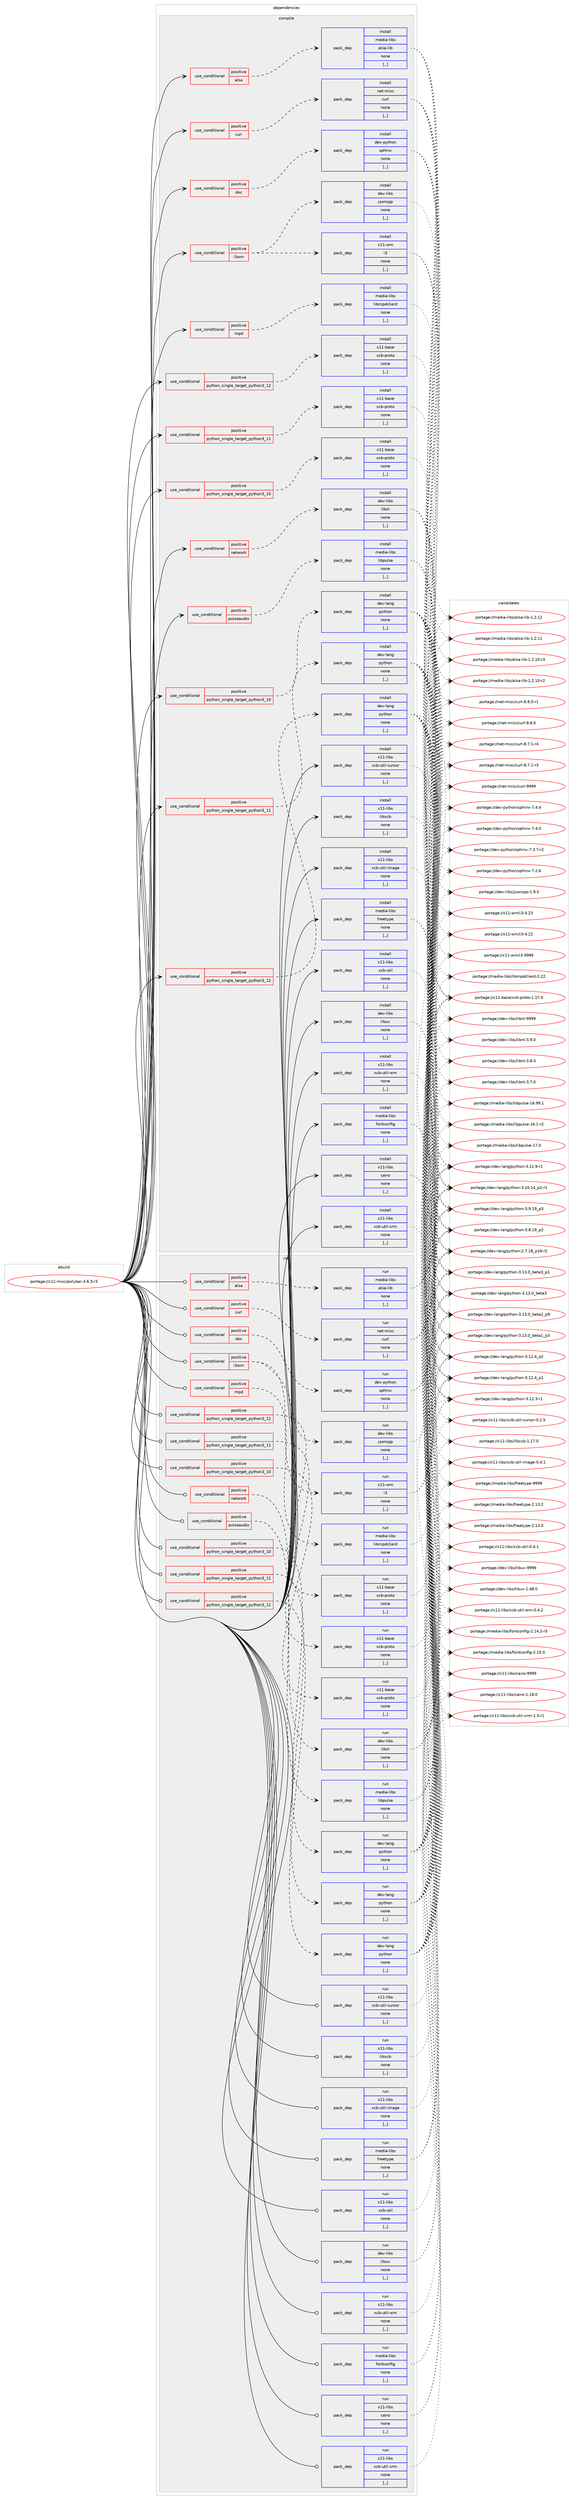 digraph prolog {

# *************
# Graph options
# *************

newrank=true;
concentrate=true;
compound=true;
graph [rankdir=LR,fontname=Helvetica,fontsize=10,ranksep=1.5];#, ranksep=2.5, nodesep=0.2];
edge  [arrowhead=vee];
node  [fontname=Helvetica,fontsize=10];

# **********
# The ebuild
# **********

subgraph cluster_leftcol {
color=gray;
label=<<i>ebuild</i>>;
id [label="portage://x11-misc/polybar-3.6.3-r3", color=red, width=4, href="../x11-misc/polybar-3.6.3-r3.svg"];
}

# ****************
# The dependencies
# ****************

subgraph cluster_midcol {
color=gray;
label=<<i>dependencies</i>>;
subgraph cluster_compile {
fillcolor="#eeeeee";
style=filled;
label=<<i>compile</i>>;
subgraph cond121698 {
dependency459175 [label=<<TABLE BORDER="0" CELLBORDER="1" CELLSPACING="0" CELLPADDING="4"><TR><TD ROWSPAN="3" CELLPADDING="10">use_conditional</TD></TR><TR><TD>positive</TD></TR><TR><TD>alsa</TD></TR></TABLE>>, shape=none, color=red];
subgraph pack334095 {
dependency459176 [label=<<TABLE BORDER="0" CELLBORDER="1" CELLSPACING="0" CELLPADDING="4" WIDTH="220"><TR><TD ROWSPAN="6" CELLPADDING="30">pack_dep</TD></TR><TR><TD WIDTH="110">install</TD></TR><TR><TD>media-libs</TD></TR><TR><TD>alsa-lib</TD></TR><TR><TD>none</TD></TR><TR><TD>[,,]</TD></TR></TABLE>>, shape=none, color=blue];
}
dependency459175:e -> dependency459176:w [weight=20,style="dashed",arrowhead="vee"];
}
id:e -> dependency459175:w [weight=20,style="solid",arrowhead="vee"];
subgraph cond121699 {
dependency459177 [label=<<TABLE BORDER="0" CELLBORDER="1" CELLSPACING="0" CELLPADDING="4"><TR><TD ROWSPAN="3" CELLPADDING="10">use_conditional</TD></TR><TR><TD>positive</TD></TR><TR><TD>curl</TD></TR></TABLE>>, shape=none, color=red];
subgraph pack334096 {
dependency459178 [label=<<TABLE BORDER="0" CELLBORDER="1" CELLSPACING="0" CELLPADDING="4" WIDTH="220"><TR><TD ROWSPAN="6" CELLPADDING="30">pack_dep</TD></TR><TR><TD WIDTH="110">install</TD></TR><TR><TD>net-misc</TD></TR><TR><TD>curl</TD></TR><TR><TD>none</TD></TR><TR><TD>[,,]</TD></TR></TABLE>>, shape=none, color=blue];
}
dependency459177:e -> dependency459178:w [weight=20,style="dashed",arrowhead="vee"];
}
id:e -> dependency459177:w [weight=20,style="solid",arrowhead="vee"];
subgraph cond121700 {
dependency459179 [label=<<TABLE BORDER="0" CELLBORDER="1" CELLSPACING="0" CELLPADDING="4"><TR><TD ROWSPAN="3" CELLPADDING="10">use_conditional</TD></TR><TR><TD>positive</TD></TR><TR><TD>doc</TD></TR></TABLE>>, shape=none, color=red];
subgraph pack334097 {
dependency459180 [label=<<TABLE BORDER="0" CELLBORDER="1" CELLSPACING="0" CELLPADDING="4" WIDTH="220"><TR><TD ROWSPAN="6" CELLPADDING="30">pack_dep</TD></TR><TR><TD WIDTH="110">install</TD></TR><TR><TD>dev-python</TD></TR><TR><TD>sphinx</TD></TR><TR><TD>none</TD></TR><TR><TD>[,,]</TD></TR></TABLE>>, shape=none, color=blue];
}
dependency459179:e -> dependency459180:w [weight=20,style="dashed",arrowhead="vee"];
}
id:e -> dependency459179:w [weight=20,style="solid",arrowhead="vee"];
subgraph cond121701 {
dependency459181 [label=<<TABLE BORDER="0" CELLBORDER="1" CELLSPACING="0" CELLPADDING="4"><TR><TD ROWSPAN="3" CELLPADDING="10">use_conditional</TD></TR><TR><TD>positive</TD></TR><TR><TD>i3wm</TD></TR></TABLE>>, shape=none, color=red];
subgraph pack334098 {
dependency459182 [label=<<TABLE BORDER="0" CELLBORDER="1" CELLSPACING="0" CELLPADDING="4" WIDTH="220"><TR><TD ROWSPAN="6" CELLPADDING="30">pack_dep</TD></TR><TR><TD WIDTH="110">install</TD></TR><TR><TD>dev-libs</TD></TR><TR><TD>jsoncpp</TD></TR><TR><TD>none</TD></TR><TR><TD>[,,]</TD></TR></TABLE>>, shape=none, color=blue];
}
dependency459181:e -> dependency459182:w [weight=20,style="dashed",arrowhead="vee"];
subgraph pack334099 {
dependency459183 [label=<<TABLE BORDER="0" CELLBORDER="1" CELLSPACING="0" CELLPADDING="4" WIDTH="220"><TR><TD ROWSPAN="6" CELLPADDING="30">pack_dep</TD></TR><TR><TD WIDTH="110">install</TD></TR><TR><TD>x11-wm</TD></TR><TR><TD>i3</TD></TR><TR><TD>none</TD></TR><TR><TD>[,,]</TD></TR></TABLE>>, shape=none, color=blue];
}
dependency459181:e -> dependency459183:w [weight=20,style="dashed",arrowhead="vee"];
}
id:e -> dependency459181:w [weight=20,style="solid",arrowhead="vee"];
subgraph cond121702 {
dependency459184 [label=<<TABLE BORDER="0" CELLBORDER="1" CELLSPACING="0" CELLPADDING="4"><TR><TD ROWSPAN="3" CELLPADDING="10">use_conditional</TD></TR><TR><TD>positive</TD></TR><TR><TD>mpd</TD></TR></TABLE>>, shape=none, color=red];
subgraph pack334100 {
dependency459185 [label=<<TABLE BORDER="0" CELLBORDER="1" CELLSPACING="0" CELLPADDING="4" WIDTH="220"><TR><TD ROWSPAN="6" CELLPADDING="30">pack_dep</TD></TR><TR><TD WIDTH="110">install</TD></TR><TR><TD>media-libs</TD></TR><TR><TD>libmpdclient</TD></TR><TR><TD>none</TD></TR><TR><TD>[,,]</TD></TR></TABLE>>, shape=none, color=blue];
}
dependency459184:e -> dependency459185:w [weight=20,style="dashed",arrowhead="vee"];
}
id:e -> dependency459184:w [weight=20,style="solid",arrowhead="vee"];
subgraph cond121703 {
dependency459186 [label=<<TABLE BORDER="0" CELLBORDER="1" CELLSPACING="0" CELLPADDING="4"><TR><TD ROWSPAN="3" CELLPADDING="10">use_conditional</TD></TR><TR><TD>positive</TD></TR><TR><TD>network</TD></TR></TABLE>>, shape=none, color=red];
subgraph pack334101 {
dependency459187 [label=<<TABLE BORDER="0" CELLBORDER="1" CELLSPACING="0" CELLPADDING="4" WIDTH="220"><TR><TD ROWSPAN="6" CELLPADDING="30">pack_dep</TD></TR><TR><TD WIDTH="110">install</TD></TR><TR><TD>dev-libs</TD></TR><TR><TD>libnl</TD></TR><TR><TD>none</TD></TR><TR><TD>[,,]</TD></TR></TABLE>>, shape=none, color=blue];
}
dependency459186:e -> dependency459187:w [weight=20,style="dashed",arrowhead="vee"];
}
id:e -> dependency459186:w [weight=20,style="solid",arrowhead="vee"];
subgraph cond121704 {
dependency459188 [label=<<TABLE BORDER="0" CELLBORDER="1" CELLSPACING="0" CELLPADDING="4"><TR><TD ROWSPAN="3" CELLPADDING="10">use_conditional</TD></TR><TR><TD>positive</TD></TR><TR><TD>pulseaudio</TD></TR></TABLE>>, shape=none, color=red];
subgraph pack334102 {
dependency459189 [label=<<TABLE BORDER="0" CELLBORDER="1" CELLSPACING="0" CELLPADDING="4" WIDTH="220"><TR><TD ROWSPAN="6" CELLPADDING="30">pack_dep</TD></TR><TR><TD WIDTH="110">install</TD></TR><TR><TD>media-libs</TD></TR><TR><TD>libpulse</TD></TR><TR><TD>none</TD></TR><TR><TD>[,,]</TD></TR></TABLE>>, shape=none, color=blue];
}
dependency459188:e -> dependency459189:w [weight=20,style="dashed",arrowhead="vee"];
}
id:e -> dependency459188:w [weight=20,style="solid",arrowhead="vee"];
subgraph cond121705 {
dependency459190 [label=<<TABLE BORDER="0" CELLBORDER="1" CELLSPACING="0" CELLPADDING="4"><TR><TD ROWSPAN="3" CELLPADDING="10">use_conditional</TD></TR><TR><TD>positive</TD></TR><TR><TD>python_single_target_python3_10</TD></TR></TABLE>>, shape=none, color=red];
subgraph pack334103 {
dependency459191 [label=<<TABLE BORDER="0" CELLBORDER="1" CELLSPACING="0" CELLPADDING="4" WIDTH="220"><TR><TD ROWSPAN="6" CELLPADDING="30">pack_dep</TD></TR><TR><TD WIDTH="110">install</TD></TR><TR><TD>dev-lang</TD></TR><TR><TD>python</TD></TR><TR><TD>none</TD></TR><TR><TD>[,,]</TD></TR></TABLE>>, shape=none, color=blue];
}
dependency459190:e -> dependency459191:w [weight=20,style="dashed",arrowhead="vee"];
}
id:e -> dependency459190:w [weight=20,style="solid",arrowhead="vee"];
subgraph cond121706 {
dependency459192 [label=<<TABLE BORDER="0" CELLBORDER="1" CELLSPACING="0" CELLPADDING="4"><TR><TD ROWSPAN="3" CELLPADDING="10">use_conditional</TD></TR><TR><TD>positive</TD></TR><TR><TD>python_single_target_python3_10</TD></TR></TABLE>>, shape=none, color=red];
subgraph pack334104 {
dependency459193 [label=<<TABLE BORDER="0" CELLBORDER="1" CELLSPACING="0" CELLPADDING="4" WIDTH="220"><TR><TD ROWSPAN="6" CELLPADDING="30">pack_dep</TD></TR><TR><TD WIDTH="110">install</TD></TR><TR><TD>x11-base</TD></TR><TR><TD>xcb-proto</TD></TR><TR><TD>none</TD></TR><TR><TD>[,,]</TD></TR></TABLE>>, shape=none, color=blue];
}
dependency459192:e -> dependency459193:w [weight=20,style="dashed",arrowhead="vee"];
}
id:e -> dependency459192:w [weight=20,style="solid",arrowhead="vee"];
subgraph cond121707 {
dependency459194 [label=<<TABLE BORDER="0" CELLBORDER="1" CELLSPACING="0" CELLPADDING="4"><TR><TD ROWSPAN="3" CELLPADDING="10">use_conditional</TD></TR><TR><TD>positive</TD></TR><TR><TD>python_single_target_python3_11</TD></TR></TABLE>>, shape=none, color=red];
subgraph pack334105 {
dependency459195 [label=<<TABLE BORDER="0" CELLBORDER="1" CELLSPACING="0" CELLPADDING="4" WIDTH="220"><TR><TD ROWSPAN="6" CELLPADDING="30">pack_dep</TD></TR><TR><TD WIDTH="110">install</TD></TR><TR><TD>dev-lang</TD></TR><TR><TD>python</TD></TR><TR><TD>none</TD></TR><TR><TD>[,,]</TD></TR></TABLE>>, shape=none, color=blue];
}
dependency459194:e -> dependency459195:w [weight=20,style="dashed",arrowhead="vee"];
}
id:e -> dependency459194:w [weight=20,style="solid",arrowhead="vee"];
subgraph cond121708 {
dependency459196 [label=<<TABLE BORDER="0" CELLBORDER="1" CELLSPACING="0" CELLPADDING="4"><TR><TD ROWSPAN="3" CELLPADDING="10">use_conditional</TD></TR><TR><TD>positive</TD></TR><TR><TD>python_single_target_python3_11</TD></TR></TABLE>>, shape=none, color=red];
subgraph pack334106 {
dependency459197 [label=<<TABLE BORDER="0" CELLBORDER="1" CELLSPACING="0" CELLPADDING="4" WIDTH="220"><TR><TD ROWSPAN="6" CELLPADDING="30">pack_dep</TD></TR><TR><TD WIDTH="110">install</TD></TR><TR><TD>x11-base</TD></TR><TR><TD>xcb-proto</TD></TR><TR><TD>none</TD></TR><TR><TD>[,,]</TD></TR></TABLE>>, shape=none, color=blue];
}
dependency459196:e -> dependency459197:w [weight=20,style="dashed",arrowhead="vee"];
}
id:e -> dependency459196:w [weight=20,style="solid",arrowhead="vee"];
subgraph cond121709 {
dependency459198 [label=<<TABLE BORDER="0" CELLBORDER="1" CELLSPACING="0" CELLPADDING="4"><TR><TD ROWSPAN="3" CELLPADDING="10">use_conditional</TD></TR><TR><TD>positive</TD></TR><TR><TD>python_single_target_python3_12</TD></TR></TABLE>>, shape=none, color=red];
subgraph pack334107 {
dependency459199 [label=<<TABLE BORDER="0" CELLBORDER="1" CELLSPACING="0" CELLPADDING="4" WIDTH="220"><TR><TD ROWSPAN="6" CELLPADDING="30">pack_dep</TD></TR><TR><TD WIDTH="110">install</TD></TR><TR><TD>dev-lang</TD></TR><TR><TD>python</TD></TR><TR><TD>none</TD></TR><TR><TD>[,,]</TD></TR></TABLE>>, shape=none, color=blue];
}
dependency459198:e -> dependency459199:w [weight=20,style="dashed",arrowhead="vee"];
}
id:e -> dependency459198:w [weight=20,style="solid",arrowhead="vee"];
subgraph cond121710 {
dependency459200 [label=<<TABLE BORDER="0" CELLBORDER="1" CELLSPACING="0" CELLPADDING="4"><TR><TD ROWSPAN="3" CELLPADDING="10">use_conditional</TD></TR><TR><TD>positive</TD></TR><TR><TD>python_single_target_python3_12</TD></TR></TABLE>>, shape=none, color=red];
subgraph pack334108 {
dependency459201 [label=<<TABLE BORDER="0" CELLBORDER="1" CELLSPACING="0" CELLPADDING="4" WIDTH="220"><TR><TD ROWSPAN="6" CELLPADDING="30">pack_dep</TD></TR><TR><TD WIDTH="110">install</TD></TR><TR><TD>x11-base</TD></TR><TR><TD>xcb-proto</TD></TR><TR><TD>none</TD></TR><TR><TD>[,,]</TD></TR></TABLE>>, shape=none, color=blue];
}
dependency459200:e -> dependency459201:w [weight=20,style="dashed",arrowhead="vee"];
}
id:e -> dependency459200:w [weight=20,style="solid",arrowhead="vee"];
subgraph pack334109 {
dependency459202 [label=<<TABLE BORDER="0" CELLBORDER="1" CELLSPACING="0" CELLPADDING="4" WIDTH="220"><TR><TD ROWSPAN="6" CELLPADDING="30">pack_dep</TD></TR><TR><TD WIDTH="110">install</TD></TR><TR><TD>dev-libs</TD></TR><TR><TD>libuv</TD></TR><TR><TD>none</TD></TR><TR><TD>[,,]</TD></TR></TABLE>>, shape=none, color=blue];
}
id:e -> dependency459202:w [weight=20,style="solid",arrowhead="vee"];
subgraph pack334110 {
dependency459203 [label=<<TABLE BORDER="0" CELLBORDER="1" CELLSPACING="0" CELLPADDING="4" WIDTH="220"><TR><TD ROWSPAN="6" CELLPADDING="30">pack_dep</TD></TR><TR><TD WIDTH="110">install</TD></TR><TR><TD>media-libs</TD></TR><TR><TD>fontconfig</TD></TR><TR><TD>none</TD></TR><TR><TD>[,,]</TD></TR></TABLE>>, shape=none, color=blue];
}
id:e -> dependency459203:w [weight=20,style="solid",arrowhead="vee"];
subgraph pack334111 {
dependency459204 [label=<<TABLE BORDER="0" CELLBORDER="1" CELLSPACING="0" CELLPADDING="4" WIDTH="220"><TR><TD ROWSPAN="6" CELLPADDING="30">pack_dep</TD></TR><TR><TD WIDTH="110">install</TD></TR><TR><TD>media-libs</TD></TR><TR><TD>freetype</TD></TR><TR><TD>none</TD></TR><TR><TD>[,,]</TD></TR></TABLE>>, shape=none, color=blue];
}
id:e -> dependency459204:w [weight=20,style="solid",arrowhead="vee"];
subgraph pack334112 {
dependency459205 [label=<<TABLE BORDER="0" CELLBORDER="1" CELLSPACING="0" CELLPADDING="4" WIDTH="220"><TR><TD ROWSPAN="6" CELLPADDING="30">pack_dep</TD></TR><TR><TD WIDTH="110">install</TD></TR><TR><TD>x11-libs</TD></TR><TR><TD>cairo</TD></TR><TR><TD>none</TD></TR><TR><TD>[,,]</TD></TR></TABLE>>, shape=none, color=blue];
}
id:e -> dependency459205:w [weight=20,style="solid",arrowhead="vee"];
subgraph pack334113 {
dependency459206 [label=<<TABLE BORDER="0" CELLBORDER="1" CELLSPACING="0" CELLPADDING="4" WIDTH="220"><TR><TD ROWSPAN="6" CELLPADDING="30">pack_dep</TD></TR><TR><TD WIDTH="110">install</TD></TR><TR><TD>x11-libs</TD></TR><TR><TD>libxcb</TD></TR><TR><TD>none</TD></TR><TR><TD>[,,]</TD></TR></TABLE>>, shape=none, color=blue];
}
id:e -> dependency459206:w [weight=20,style="solid",arrowhead="vee"];
subgraph pack334114 {
dependency459207 [label=<<TABLE BORDER="0" CELLBORDER="1" CELLSPACING="0" CELLPADDING="4" WIDTH="220"><TR><TD ROWSPAN="6" CELLPADDING="30">pack_dep</TD></TR><TR><TD WIDTH="110">install</TD></TR><TR><TD>x11-libs</TD></TR><TR><TD>xcb-util</TD></TR><TR><TD>none</TD></TR><TR><TD>[,,]</TD></TR></TABLE>>, shape=none, color=blue];
}
id:e -> dependency459207:w [weight=20,style="solid",arrowhead="vee"];
subgraph pack334115 {
dependency459208 [label=<<TABLE BORDER="0" CELLBORDER="1" CELLSPACING="0" CELLPADDING="4" WIDTH="220"><TR><TD ROWSPAN="6" CELLPADDING="30">pack_dep</TD></TR><TR><TD WIDTH="110">install</TD></TR><TR><TD>x11-libs</TD></TR><TR><TD>xcb-util-cursor</TD></TR><TR><TD>none</TD></TR><TR><TD>[,,]</TD></TR></TABLE>>, shape=none, color=blue];
}
id:e -> dependency459208:w [weight=20,style="solid",arrowhead="vee"];
subgraph pack334116 {
dependency459209 [label=<<TABLE BORDER="0" CELLBORDER="1" CELLSPACING="0" CELLPADDING="4" WIDTH="220"><TR><TD ROWSPAN="6" CELLPADDING="30">pack_dep</TD></TR><TR><TD WIDTH="110">install</TD></TR><TR><TD>x11-libs</TD></TR><TR><TD>xcb-util-image</TD></TR><TR><TD>none</TD></TR><TR><TD>[,,]</TD></TR></TABLE>>, shape=none, color=blue];
}
id:e -> dependency459209:w [weight=20,style="solid",arrowhead="vee"];
subgraph pack334117 {
dependency459210 [label=<<TABLE BORDER="0" CELLBORDER="1" CELLSPACING="0" CELLPADDING="4" WIDTH="220"><TR><TD ROWSPAN="6" CELLPADDING="30">pack_dep</TD></TR><TR><TD WIDTH="110">install</TD></TR><TR><TD>x11-libs</TD></TR><TR><TD>xcb-util-wm</TD></TR><TR><TD>none</TD></TR><TR><TD>[,,]</TD></TR></TABLE>>, shape=none, color=blue];
}
id:e -> dependency459210:w [weight=20,style="solid",arrowhead="vee"];
subgraph pack334118 {
dependency459211 [label=<<TABLE BORDER="0" CELLBORDER="1" CELLSPACING="0" CELLPADDING="4" WIDTH="220"><TR><TD ROWSPAN="6" CELLPADDING="30">pack_dep</TD></TR><TR><TD WIDTH="110">install</TD></TR><TR><TD>x11-libs</TD></TR><TR><TD>xcb-util-xrm</TD></TR><TR><TD>none</TD></TR><TR><TD>[,,]</TD></TR></TABLE>>, shape=none, color=blue];
}
id:e -> dependency459211:w [weight=20,style="solid",arrowhead="vee"];
}
subgraph cluster_compileandrun {
fillcolor="#eeeeee";
style=filled;
label=<<i>compile and run</i>>;
}
subgraph cluster_run {
fillcolor="#eeeeee";
style=filled;
label=<<i>run</i>>;
subgraph cond121711 {
dependency459212 [label=<<TABLE BORDER="0" CELLBORDER="1" CELLSPACING="0" CELLPADDING="4"><TR><TD ROWSPAN="3" CELLPADDING="10">use_conditional</TD></TR><TR><TD>positive</TD></TR><TR><TD>alsa</TD></TR></TABLE>>, shape=none, color=red];
subgraph pack334119 {
dependency459213 [label=<<TABLE BORDER="0" CELLBORDER="1" CELLSPACING="0" CELLPADDING="4" WIDTH="220"><TR><TD ROWSPAN="6" CELLPADDING="30">pack_dep</TD></TR><TR><TD WIDTH="110">run</TD></TR><TR><TD>media-libs</TD></TR><TR><TD>alsa-lib</TD></TR><TR><TD>none</TD></TR><TR><TD>[,,]</TD></TR></TABLE>>, shape=none, color=blue];
}
dependency459212:e -> dependency459213:w [weight=20,style="dashed",arrowhead="vee"];
}
id:e -> dependency459212:w [weight=20,style="solid",arrowhead="odot"];
subgraph cond121712 {
dependency459214 [label=<<TABLE BORDER="0" CELLBORDER="1" CELLSPACING="0" CELLPADDING="4"><TR><TD ROWSPAN="3" CELLPADDING="10">use_conditional</TD></TR><TR><TD>positive</TD></TR><TR><TD>curl</TD></TR></TABLE>>, shape=none, color=red];
subgraph pack334120 {
dependency459215 [label=<<TABLE BORDER="0" CELLBORDER="1" CELLSPACING="0" CELLPADDING="4" WIDTH="220"><TR><TD ROWSPAN="6" CELLPADDING="30">pack_dep</TD></TR><TR><TD WIDTH="110">run</TD></TR><TR><TD>net-misc</TD></TR><TR><TD>curl</TD></TR><TR><TD>none</TD></TR><TR><TD>[,,]</TD></TR></TABLE>>, shape=none, color=blue];
}
dependency459214:e -> dependency459215:w [weight=20,style="dashed",arrowhead="vee"];
}
id:e -> dependency459214:w [weight=20,style="solid",arrowhead="odot"];
subgraph cond121713 {
dependency459216 [label=<<TABLE BORDER="0" CELLBORDER="1" CELLSPACING="0" CELLPADDING="4"><TR><TD ROWSPAN="3" CELLPADDING="10">use_conditional</TD></TR><TR><TD>positive</TD></TR><TR><TD>doc</TD></TR></TABLE>>, shape=none, color=red];
subgraph pack334121 {
dependency459217 [label=<<TABLE BORDER="0" CELLBORDER="1" CELLSPACING="0" CELLPADDING="4" WIDTH="220"><TR><TD ROWSPAN="6" CELLPADDING="30">pack_dep</TD></TR><TR><TD WIDTH="110">run</TD></TR><TR><TD>dev-python</TD></TR><TR><TD>sphinx</TD></TR><TR><TD>none</TD></TR><TR><TD>[,,]</TD></TR></TABLE>>, shape=none, color=blue];
}
dependency459216:e -> dependency459217:w [weight=20,style="dashed",arrowhead="vee"];
}
id:e -> dependency459216:w [weight=20,style="solid",arrowhead="odot"];
subgraph cond121714 {
dependency459218 [label=<<TABLE BORDER="0" CELLBORDER="1" CELLSPACING="0" CELLPADDING="4"><TR><TD ROWSPAN="3" CELLPADDING="10">use_conditional</TD></TR><TR><TD>positive</TD></TR><TR><TD>i3wm</TD></TR></TABLE>>, shape=none, color=red];
subgraph pack334122 {
dependency459219 [label=<<TABLE BORDER="0" CELLBORDER="1" CELLSPACING="0" CELLPADDING="4" WIDTH="220"><TR><TD ROWSPAN="6" CELLPADDING="30">pack_dep</TD></TR><TR><TD WIDTH="110">run</TD></TR><TR><TD>dev-libs</TD></TR><TR><TD>jsoncpp</TD></TR><TR><TD>none</TD></TR><TR><TD>[,,]</TD></TR></TABLE>>, shape=none, color=blue];
}
dependency459218:e -> dependency459219:w [weight=20,style="dashed",arrowhead="vee"];
subgraph pack334123 {
dependency459220 [label=<<TABLE BORDER="0" CELLBORDER="1" CELLSPACING="0" CELLPADDING="4" WIDTH="220"><TR><TD ROWSPAN="6" CELLPADDING="30">pack_dep</TD></TR><TR><TD WIDTH="110">run</TD></TR><TR><TD>x11-wm</TD></TR><TR><TD>i3</TD></TR><TR><TD>none</TD></TR><TR><TD>[,,]</TD></TR></TABLE>>, shape=none, color=blue];
}
dependency459218:e -> dependency459220:w [weight=20,style="dashed",arrowhead="vee"];
}
id:e -> dependency459218:w [weight=20,style="solid",arrowhead="odot"];
subgraph cond121715 {
dependency459221 [label=<<TABLE BORDER="0" CELLBORDER="1" CELLSPACING="0" CELLPADDING="4"><TR><TD ROWSPAN="3" CELLPADDING="10">use_conditional</TD></TR><TR><TD>positive</TD></TR><TR><TD>mpd</TD></TR></TABLE>>, shape=none, color=red];
subgraph pack334124 {
dependency459222 [label=<<TABLE BORDER="0" CELLBORDER="1" CELLSPACING="0" CELLPADDING="4" WIDTH="220"><TR><TD ROWSPAN="6" CELLPADDING="30">pack_dep</TD></TR><TR><TD WIDTH="110">run</TD></TR><TR><TD>media-libs</TD></TR><TR><TD>libmpdclient</TD></TR><TR><TD>none</TD></TR><TR><TD>[,,]</TD></TR></TABLE>>, shape=none, color=blue];
}
dependency459221:e -> dependency459222:w [weight=20,style="dashed",arrowhead="vee"];
}
id:e -> dependency459221:w [weight=20,style="solid",arrowhead="odot"];
subgraph cond121716 {
dependency459223 [label=<<TABLE BORDER="0" CELLBORDER="1" CELLSPACING="0" CELLPADDING="4"><TR><TD ROWSPAN="3" CELLPADDING="10">use_conditional</TD></TR><TR><TD>positive</TD></TR><TR><TD>network</TD></TR></TABLE>>, shape=none, color=red];
subgraph pack334125 {
dependency459224 [label=<<TABLE BORDER="0" CELLBORDER="1" CELLSPACING="0" CELLPADDING="4" WIDTH="220"><TR><TD ROWSPAN="6" CELLPADDING="30">pack_dep</TD></TR><TR><TD WIDTH="110">run</TD></TR><TR><TD>dev-libs</TD></TR><TR><TD>libnl</TD></TR><TR><TD>none</TD></TR><TR><TD>[,,]</TD></TR></TABLE>>, shape=none, color=blue];
}
dependency459223:e -> dependency459224:w [weight=20,style="dashed",arrowhead="vee"];
}
id:e -> dependency459223:w [weight=20,style="solid",arrowhead="odot"];
subgraph cond121717 {
dependency459225 [label=<<TABLE BORDER="0" CELLBORDER="1" CELLSPACING="0" CELLPADDING="4"><TR><TD ROWSPAN="3" CELLPADDING="10">use_conditional</TD></TR><TR><TD>positive</TD></TR><TR><TD>pulseaudio</TD></TR></TABLE>>, shape=none, color=red];
subgraph pack334126 {
dependency459226 [label=<<TABLE BORDER="0" CELLBORDER="1" CELLSPACING="0" CELLPADDING="4" WIDTH="220"><TR><TD ROWSPAN="6" CELLPADDING="30">pack_dep</TD></TR><TR><TD WIDTH="110">run</TD></TR><TR><TD>media-libs</TD></TR><TR><TD>libpulse</TD></TR><TR><TD>none</TD></TR><TR><TD>[,,]</TD></TR></TABLE>>, shape=none, color=blue];
}
dependency459225:e -> dependency459226:w [weight=20,style="dashed",arrowhead="vee"];
}
id:e -> dependency459225:w [weight=20,style="solid",arrowhead="odot"];
subgraph cond121718 {
dependency459227 [label=<<TABLE BORDER="0" CELLBORDER="1" CELLSPACING="0" CELLPADDING="4"><TR><TD ROWSPAN="3" CELLPADDING="10">use_conditional</TD></TR><TR><TD>positive</TD></TR><TR><TD>python_single_target_python3_10</TD></TR></TABLE>>, shape=none, color=red];
subgraph pack334127 {
dependency459228 [label=<<TABLE BORDER="0" CELLBORDER="1" CELLSPACING="0" CELLPADDING="4" WIDTH="220"><TR><TD ROWSPAN="6" CELLPADDING="30">pack_dep</TD></TR><TR><TD WIDTH="110">run</TD></TR><TR><TD>dev-lang</TD></TR><TR><TD>python</TD></TR><TR><TD>none</TD></TR><TR><TD>[,,]</TD></TR></TABLE>>, shape=none, color=blue];
}
dependency459227:e -> dependency459228:w [weight=20,style="dashed",arrowhead="vee"];
}
id:e -> dependency459227:w [weight=20,style="solid",arrowhead="odot"];
subgraph cond121719 {
dependency459229 [label=<<TABLE BORDER="0" CELLBORDER="1" CELLSPACING="0" CELLPADDING="4"><TR><TD ROWSPAN="3" CELLPADDING="10">use_conditional</TD></TR><TR><TD>positive</TD></TR><TR><TD>python_single_target_python3_10</TD></TR></TABLE>>, shape=none, color=red];
subgraph pack334128 {
dependency459230 [label=<<TABLE BORDER="0" CELLBORDER="1" CELLSPACING="0" CELLPADDING="4" WIDTH="220"><TR><TD ROWSPAN="6" CELLPADDING="30">pack_dep</TD></TR><TR><TD WIDTH="110">run</TD></TR><TR><TD>x11-base</TD></TR><TR><TD>xcb-proto</TD></TR><TR><TD>none</TD></TR><TR><TD>[,,]</TD></TR></TABLE>>, shape=none, color=blue];
}
dependency459229:e -> dependency459230:w [weight=20,style="dashed",arrowhead="vee"];
}
id:e -> dependency459229:w [weight=20,style="solid",arrowhead="odot"];
subgraph cond121720 {
dependency459231 [label=<<TABLE BORDER="0" CELLBORDER="1" CELLSPACING="0" CELLPADDING="4"><TR><TD ROWSPAN="3" CELLPADDING="10">use_conditional</TD></TR><TR><TD>positive</TD></TR><TR><TD>python_single_target_python3_11</TD></TR></TABLE>>, shape=none, color=red];
subgraph pack334129 {
dependency459232 [label=<<TABLE BORDER="0" CELLBORDER="1" CELLSPACING="0" CELLPADDING="4" WIDTH="220"><TR><TD ROWSPAN="6" CELLPADDING="30">pack_dep</TD></TR><TR><TD WIDTH="110">run</TD></TR><TR><TD>dev-lang</TD></TR><TR><TD>python</TD></TR><TR><TD>none</TD></TR><TR><TD>[,,]</TD></TR></TABLE>>, shape=none, color=blue];
}
dependency459231:e -> dependency459232:w [weight=20,style="dashed",arrowhead="vee"];
}
id:e -> dependency459231:w [weight=20,style="solid",arrowhead="odot"];
subgraph cond121721 {
dependency459233 [label=<<TABLE BORDER="0" CELLBORDER="1" CELLSPACING="0" CELLPADDING="4"><TR><TD ROWSPAN="3" CELLPADDING="10">use_conditional</TD></TR><TR><TD>positive</TD></TR><TR><TD>python_single_target_python3_11</TD></TR></TABLE>>, shape=none, color=red];
subgraph pack334130 {
dependency459234 [label=<<TABLE BORDER="0" CELLBORDER="1" CELLSPACING="0" CELLPADDING="4" WIDTH="220"><TR><TD ROWSPAN="6" CELLPADDING="30">pack_dep</TD></TR><TR><TD WIDTH="110">run</TD></TR><TR><TD>x11-base</TD></TR><TR><TD>xcb-proto</TD></TR><TR><TD>none</TD></TR><TR><TD>[,,]</TD></TR></TABLE>>, shape=none, color=blue];
}
dependency459233:e -> dependency459234:w [weight=20,style="dashed",arrowhead="vee"];
}
id:e -> dependency459233:w [weight=20,style="solid",arrowhead="odot"];
subgraph cond121722 {
dependency459235 [label=<<TABLE BORDER="0" CELLBORDER="1" CELLSPACING="0" CELLPADDING="4"><TR><TD ROWSPAN="3" CELLPADDING="10">use_conditional</TD></TR><TR><TD>positive</TD></TR><TR><TD>python_single_target_python3_12</TD></TR></TABLE>>, shape=none, color=red];
subgraph pack334131 {
dependency459236 [label=<<TABLE BORDER="0" CELLBORDER="1" CELLSPACING="0" CELLPADDING="4" WIDTH="220"><TR><TD ROWSPAN="6" CELLPADDING="30">pack_dep</TD></TR><TR><TD WIDTH="110">run</TD></TR><TR><TD>dev-lang</TD></TR><TR><TD>python</TD></TR><TR><TD>none</TD></TR><TR><TD>[,,]</TD></TR></TABLE>>, shape=none, color=blue];
}
dependency459235:e -> dependency459236:w [weight=20,style="dashed",arrowhead="vee"];
}
id:e -> dependency459235:w [weight=20,style="solid",arrowhead="odot"];
subgraph cond121723 {
dependency459237 [label=<<TABLE BORDER="0" CELLBORDER="1" CELLSPACING="0" CELLPADDING="4"><TR><TD ROWSPAN="3" CELLPADDING="10">use_conditional</TD></TR><TR><TD>positive</TD></TR><TR><TD>python_single_target_python3_12</TD></TR></TABLE>>, shape=none, color=red];
subgraph pack334132 {
dependency459238 [label=<<TABLE BORDER="0" CELLBORDER="1" CELLSPACING="0" CELLPADDING="4" WIDTH="220"><TR><TD ROWSPAN="6" CELLPADDING="30">pack_dep</TD></TR><TR><TD WIDTH="110">run</TD></TR><TR><TD>x11-base</TD></TR><TR><TD>xcb-proto</TD></TR><TR><TD>none</TD></TR><TR><TD>[,,]</TD></TR></TABLE>>, shape=none, color=blue];
}
dependency459237:e -> dependency459238:w [weight=20,style="dashed",arrowhead="vee"];
}
id:e -> dependency459237:w [weight=20,style="solid",arrowhead="odot"];
subgraph pack334133 {
dependency459239 [label=<<TABLE BORDER="0" CELLBORDER="1" CELLSPACING="0" CELLPADDING="4" WIDTH="220"><TR><TD ROWSPAN="6" CELLPADDING="30">pack_dep</TD></TR><TR><TD WIDTH="110">run</TD></TR><TR><TD>dev-libs</TD></TR><TR><TD>libuv</TD></TR><TR><TD>none</TD></TR><TR><TD>[,,]</TD></TR></TABLE>>, shape=none, color=blue];
}
id:e -> dependency459239:w [weight=20,style="solid",arrowhead="odot"];
subgraph pack334134 {
dependency459240 [label=<<TABLE BORDER="0" CELLBORDER="1" CELLSPACING="0" CELLPADDING="4" WIDTH="220"><TR><TD ROWSPAN="6" CELLPADDING="30">pack_dep</TD></TR><TR><TD WIDTH="110">run</TD></TR><TR><TD>media-libs</TD></TR><TR><TD>fontconfig</TD></TR><TR><TD>none</TD></TR><TR><TD>[,,]</TD></TR></TABLE>>, shape=none, color=blue];
}
id:e -> dependency459240:w [weight=20,style="solid",arrowhead="odot"];
subgraph pack334135 {
dependency459241 [label=<<TABLE BORDER="0" CELLBORDER="1" CELLSPACING="0" CELLPADDING="4" WIDTH="220"><TR><TD ROWSPAN="6" CELLPADDING="30">pack_dep</TD></TR><TR><TD WIDTH="110">run</TD></TR><TR><TD>media-libs</TD></TR><TR><TD>freetype</TD></TR><TR><TD>none</TD></TR><TR><TD>[,,]</TD></TR></TABLE>>, shape=none, color=blue];
}
id:e -> dependency459241:w [weight=20,style="solid",arrowhead="odot"];
subgraph pack334136 {
dependency459242 [label=<<TABLE BORDER="0" CELLBORDER="1" CELLSPACING="0" CELLPADDING="4" WIDTH="220"><TR><TD ROWSPAN="6" CELLPADDING="30">pack_dep</TD></TR><TR><TD WIDTH="110">run</TD></TR><TR><TD>x11-libs</TD></TR><TR><TD>cairo</TD></TR><TR><TD>none</TD></TR><TR><TD>[,,]</TD></TR></TABLE>>, shape=none, color=blue];
}
id:e -> dependency459242:w [weight=20,style="solid",arrowhead="odot"];
subgraph pack334137 {
dependency459243 [label=<<TABLE BORDER="0" CELLBORDER="1" CELLSPACING="0" CELLPADDING="4" WIDTH="220"><TR><TD ROWSPAN="6" CELLPADDING="30">pack_dep</TD></TR><TR><TD WIDTH="110">run</TD></TR><TR><TD>x11-libs</TD></TR><TR><TD>libxcb</TD></TR><TR><TD>none</TD></TR><TR><TD>[,,]</TD></TR></TABLE>>, shape=none, color=blue];
}
id:e -> dependency459243:w [weight=20,style="solid",arrowhead="odot"];
subgraph pack334138 {
dependency459244 [label=<<TABLE BORDER="0" CELLBORDER="1" CELLSPACING="0" CELLPADDING="4" WIDTH="220"><TR><TD ROWSPAN="6" CELLPADDING="30">pack_dep</TD></TR><TR><TD WIDTH="110">run</TD></TR><TR><TD>x11-libs</TD></TR><TR><TD>xcb-util</TD></TR><TR><TD>none</TD></TR><TR><TD>[,,]</TD></TR></TABLE>>, shape=none, color=blue];
}
id:e -> dependency459244:w [weight=20,style="solid",arrowhead="odot"];
subgraph pack334139 {
dependency459245 [label=<<TABLE BORDER="0" CELLBORDER="1" CELLSPACING="0" CELLPADDING="4" WIDTH="220"><TR><TD ROWSPAN="6" CELLPADDING="30">pack_dep</TD></TR><TR><TD WIDTH="110">run</TD></TR><TR><TD>x11-libs</TD></TR><TR><TD>xcb-util-cursor</TD></TR><TR><TD>none</TD></TR><TR><TD>[,,]</TD></TR></TABLE>>, shape=none, color=blue];
}
id:e -> dependency459245:w [weight=20,style="solid",arrowhead="odot"];
subgraph pack334140 {
dependency459246 [label=<<TABLE BORDER="0" CELLBORDER="1" CELLSPACING="0" CELLPADDING="4" WIDTH="220"><TR><TD ROWSPAN="6" CELLPADDING="30">pack_dep</TD></TR><TR><TD WIDTH="110">run</TD></TR><TR><TD>x11-libs</TD></TR><TR><TD>xcb-util-image</TD></TR><TR><TD>none</TD></TR><TR><TD>[,,]</TD></TR></TABLE>>, shape=none, color=blue];
}
id:e -> dependency459246:w [weight=20,style="solid",arrowhead="odot"];
subgraph pack334141 {
dependency459247 [label=<<TABLE BORDER="0" CELLBORDER="1" CELLSPACING="0" CELLPADDING="4" WIDTH="220"><TR><TD ROWSPAN="6" CELLPADDING="30">pack_dep</TD></TR><TR><TD WIDTH="110">run</TD></TR><TR><TD>x11-libs</TD></TR><TR><TD>xcb-util-wm</TD></TR><TR><TD>none</TD></TR><TR><TD>[,,]</TD></TR></TABLE>>, shape=none, color=blue];
}
id:e -> dependency459247:w [weight=20,style="solid",arrowhead="odot"];
subgraph pack334142 {
dependency459248 [label=<<TABLE BORDER="0" CELLBORDER="1" CELLSPACING="0" CELLPADDING="4" WIDTH="220"><TR><TD ROWSPAN="6" CELLPADDING="30">pack_dep</TD></TR><TR><TD WIDTH="110">run</TD></TR><TR><TD>x11-libs</TD></TR><TR><TD>xcb-util-xrm</TD></TR><TR><TD>none</TD></TR><TR><TD>[,,]</TD></TR></TABLE>>, shape=none, color=blue];
}
id:e -> dependency459248:w [weight=20,style="solid",arrowhead="odot"];
}
}

# **************
# The candidates
# **************

subgraph cluster_choices {
rank=same;
color=gray;
label=<<i>candidates</i>>;

subgraph choice334095 {
color=black;
nodesep=1;
choice109101100105974510810598115479710811597451081059845494650464950 [label="portage://media-libs/alsa-lib-1.2.12", color=red, width=4,href="../media-libs/alsa-lib-1.2.12.svg"];
choice109101100105974510810598115479710811597451081059845494650464949 [label="portage://media-libs/alsa-lib-1.2.11", color=red, width=4,href="../media-libs/alsa-lib-1.2.11.svg"];
choice1091011001059745108105981154797108115974510810598454946504649484511451 [label="portage://media-libs/alsa-lib-1.2.10-r3", color=red, width=4,href="../media-libs/alsa-lib-1.2.10-r3.svg"];
choice1091011001059745108105981154797108115974510810598454946504649484511450 [label="portage://media-libs/alsa-lib-1.2.10-r2", color=red, width=4,href="../media-libs/alsa-lib-1.2.10-r2.svg"];
dependency459176:e -> choice109101100105974510810598115479710811597451081059845494650464950:w [style=dotted,weight="100"];
dependency459176:e -> choice109101100105974510810598115479710811597451081059845494650464949:w [style=dotted,weight="100"];
dependency459176:e -> choice1091011001059745108105981154797108115974510810598454946504649484511451:w [style=dotted,weight="100"];
dependency459176:e -> choice1091011001059745108105981154797108115974510810598454946504649484511450:w [style=dotted,weight="100"];
}
subgraph choice334096 {
color=black;
nodesep=1;
choice110101116451091051159947991171141084557575757 [label="portage://net-misc/curl-9999", color=red, width=4,href="../net-misc/curl-9999.svg"];
choice110101116451091051159947991171141084556465646484511449 [label="portage://net-misc/curl-8.8.0-r1", color=red, width=4,href="../net-misc/curl-8.8.0-r1.svg"];
choice11010111645109105115994799117114108455646564648 [label="portage://net-misc/curl-8.8.0", color=red, width=4,href="../net-misc/curl-8.8.0.svg"];
choice110101116451091051159947991171141084556465546494511452 [label="portage://net-misc/curl-8.7.1-r4", color=red, width=4,href="../net-misc/curl-8.7.1-r4.svg"];
choice110101116451091051159947991171141084556465546494511451 [label="portage://net-misc/curl-8.7.1-r3", color=red, width=4,href="../net-misc/curl-8.7.1-r3.svg"];
dependency459178:e -> choice110101116451091051159947991171141084557575757:w [style=dotted,weight="100"];
dependency459178:e -> choice110101116451091051159947991171141084556465646484511449:w [style=dotted,weight="100"];
dependency459178:e -> choice11010111645109105115994799117114108455646564648:w [style=dotted,weight="100"];
dependency459178:e -> choice110101116451091051159947991171141084556465546494511452:w [style=dotted,weight="100"];
dependency459178:e -> choice110101116451091051159947991171141084556465546494511451:w [style=dotted,weight="100"];
}
subgraph choice334097 {
color=black;
nodesep=1;
choice1001011184511212111610411111047115112104105110120455546524652 [label="portage://dev-python/sphinx-7.4.4", color=red, width=4,href="../dev-python/sphinx-7.4.4.svg"];
choice1001011184511212111610411111047115112104105110120455546524648 [label="portage://dev-python/sphinx-7.4.0", color=red, width=4,href="../dev-python/sphinx-7.4.0.svg"];
choice10010111845112121116104111110471151121041051101204555465146554511450 [label="portage://dev-python/sphinx-7.3.7-r2", color=red, width=4,href="../dev-python/sphinx-7.3.7-r2.svg"];
choice1001011184511212111610411111047115112104105110120455546504654 [label="portage://dev-python/sphinx-7.2.6", color=red, width=4,href="../dev-python/sphinx-7.2.6.svg"];
dependency459180:e -> choice1001011184511212111610411111047115112104105110120455546524652:w [style=dotted,weight="100"];
dependency459180:e -> choice1001011184511212111610411111047115112104105110120455546524648:w [style=dotted,weight="100"];
dependency459180:e -> choice10010111845112121116104111110471151121041051101204555465146554511450:w [style=dotted,weight="100"];
dependency459180:e -> choice1001011184511212111610411111047115112104105110120455546504654:w [style=dotted,weight="100"];
}
subgraph choice334098 {
color=black;
nodesep=1;
choice10010111845108105981154710611511111099112112454946574653 [label="portage://dev-libs/jsoncpp-1.9.5", color=red, width=4,href="../dev-libs/jsoncpp-1.9.5.svg"];
dependency459182:e -> choice10010111845108105981154710611511111099112112454946574653:w [style=dotted,weight="100"];
}
subgraph choice334099 {
color=black;
nodesep=1;
choice12049494511910947105514557575757 [label="portage://x11-wm/i3-9999", color=red, width=4,href="../x11-wm/i3-9999.svg"];
choice12049494511910947105514552465051 [label="portage://x11-wm/i3-4.23", color=red, width=4,href="../x11-wm/i3-4.23.svg"];
choice12049494511910947105514552465050 [label="portage://x11-wm/i3-4.22", color=red, width=4,href="../x11-wm/i3-4.22.svg"];
dependency459183:e -> choice12049494511910947105514557575757:w [style=dotted,weight="100"];
dependency459183:e -> choice12049494511910947105514552465051:w [style=dotted,weight="100"];
dependency459183:e -> choice12049494511910947105514552465050:w [style=dotted,weight="100"];
}
subgraph choice334100 {
color=black;
nodesep=1;
choice1091011001059745108105981154710810598109112100991081051011101164550465050 [label="portage://media-libs/libmpdclient-2.22", color=red, width=4,href="../media-libs/libmpdclient-2.22.svg"];
dependency459185:e -> choice1091011001059745108105981154710810598109112100991081051011101164550465050:w [style=dotted,weight="100"];
}
subgraph choice334101 {
color=black;
nodesep=1;
choice100101118451081059811547108105981101084557575757 [label="portage://dev-libs/libnl-9999", color=red, width=4,href="../dev-libs/libnl-9999.svg"];
choice10010111845108105981154710810598110108455146574648 [label="portage://dev-libs/libnl-3.9.0", color=red, width=4,href="../dev-libs/libnl-3.9.0.svg"];
choice10010111845108105981154710810598110108455146564648 [label="portage://dev-libs/libnl-3.8.0", color=red, width=4,href="../dev-libs/libnl-3.8.0.svg"];
choice10010111845108105981154710810598110108455146554648 [label="portage://dev-libs/libnl-3.7.0", color=red, width=4,href="../dev-libs/libnl-3.7.0.svg"];
dependency459187:e -> choice100101118451081059811547108105981101084557575757:w [style=dotted,weight="100"];
dependency459187:e -> choice10010111845108105981154710810598110108455146574648:w [style=dotted,weight="100"];
dependency459187:e -> choice10010111845108105981154710810598110108455146564648:w [style=dotted,weight="100"];
dependency459187:e -> choice10010111845108105981154710810598110108455146554648:w [style=dotted,weight="100"];
}
subgraph choice334102 {
color=black;
nodesep=1;
choice10910110010597451081059811547108105981121171081151014549554648 [label="portage://media-libs/libpulse-17.0", color=red, width=4,href="../media-libs/libpulse-17.0.svg"];
choice10910110010597451081059811547108105981121171081151014549544657574649 [label="portage://media-libs/libpulse-16.99.1", color=red, width=4,href="../media-libs/libpulse-16.99.1.svg"];
choice109101100105974510810598115471081059811211710811510145495446494511450 [label="portage://media-libs/libpulse-16.1-r2", color=red, width=4,href="../media-libs/libpulse-16.1-r2.svg"];
dependency459189:e -> choice10910110010597451081059811547108105981121171081151014549554648:w [style=dotted,weight="100"];
dependency459189:e -> choice10910110010597451081059811547108105981121171081151014549544657574649:w [style=dotted,weight="100"];
dependency459189:e -> choice109101100105974510810598115471081059811211710811510145495446494511450:w [style=dotted,weight="100"];
}
subgraph choice334103 {
color=black;
nodesep=1;
choice10010111845108971101034711212111610411111045514649514648959810111697519511249 [label="portage://dev-lang/python-3.13.0_beta3_p1", color=red, width=4,href="../dev-lang/python-3.13.0_beta3_p1.svg"];
choice1001011184510897110103471121211161041111104551464951464895981011169751 [label="portage://dev-lang/python-3.13.0_beta3", color=red, width=4,href="../dev-lang/python-3.13.0_beta3.svg"];
choice10010111845108971101034711212111610411111045514649514648959810111697509511257 [label="portage://dev-lang/python-3.13.0_beta2_p9", color=red, width=4,href="../dev-lang/python-3.13.0_beta2_p9.svg"];
choice10010111845108971101034711212111610411111045514649514648959810111697499511251 [label="portage://dev-lang/python-3.13.0_beta1_p3", color=red, width=4,href="../dev-lang/python-3.13.0_beta1_p3.svg"];
choice100101118451089711010347112121116104111110455146495046529511250 [label="portage://dev-lang/python-3.12.4_p2", color=red, width=4,href="../dev-lang/python-3.12.4_p2.svg"];
choice100101118451089711010347112121116104111110455146495046529511249 [label="portage://dev-lang/python-3.12.4_p1", color=red, width=4,href="../dev-lang/python-3.12.4_p1.svg"];
choice100101118451089711010347112121116104111110455146495046514511449 [label="portage://dev-lang/python-3.12.3-r1", color=red, width=4,href="../dev-lang/python-3.12.3-r1.svg"];
choice100101118451089711010347112121116104111110455146494946574511449 [label="portage://dev-lang/python-3.11.9-r1", color=red, width=4,href="../dev-lang/python-3.11.9-r1.svg"];
choice100101118451089711010347112121116104111110455146494846495295112494511449 [label="portage://dev-lang/python-3.10.14_p1-r1", color=red, width=4,href="../dev-lang/python-3.10.14_p1-r1.svg"];
choice100101118451089711010347112121116104111110455146574649579511251 [label="portage://dev-lang/python-3.9.19_p3", color=red, width=4,href="../dev-lang/python-3.9.19_p3.svg"];
choice100101118451089711010347112121116104111110455146564649579511250 [label="portage://dev-lang/python-3.8.19_p2", color=red, width=4,href="../dev-lang/python-3.8.19_p2.svg"];
choice100101118451089711010347112121116104111110455046554649569511249544511450 [label="portage://dev-lang/python-2.7.18_p16-r2", color=red, width=4,href="../dev-lang/python-2.7.18_p16-r2.svg"];
dependency459191:e -> choice10010111845108971101034711212111610411111045514649514648959810111697519511249:w [style=dotted,weight="100"];
dependency459191:e -> choice1001011184510897110103471121211161041111104551464951464895981011169751:w [style=dotted,weight="100"];
dependency459191:e -> choice10010111845108971101034711212111610411111045514649514648959810111697509511257:w [style=dotted,weight="100"];
dependency459191:e -> choice10010111845108971101034711212111610411111045514649514648959810111697499511251:w [style=dotted,weight="100"];
dependency459191:e -> choice100101118451089711010347112121116104111110455146495046529511250:w [style=dotted,weight="100"];
dependency459191:e -> choice100101118451089711010347112121116104111110455146495046529511249:w [style=dotted,weight="100"];
dependency459191:e -> choice100101118451089711010347112121116104111110455146495046514511449:w [style=dotted,weight="100"];
dependency459191:e -> choice100101118451089711010347112121116104111110455146494946574511449:w [style=dotted,weight="100"];
dependency459191:e -> choice100101118451089711010347112121116104111110455146494846495295112494511449:w [style=dotted,weight="100"];
dependency459191:e -> choice100101118451089711010347112121116104111110455146574649579511251:w [style=dotted,weight="100"];
dependency459191:e -> choice100101118451089711010347112121116104111110455146564649579511250:w [style=dotted,weight="100"];
dependency459191:e -> choice100101118451089711010347112121116104111110455046554649569511249544511450:w [style=dotted,weight="100"];
}
subgraph choice334104 {
color=black;
nodesep=1;
choice12049494598971151014712099984511211411111611145494649554648 [label="portage://x11-base/xcb-proto-1.17.0", color=red, width=4,href="../x11-base/xcb-proto-1.17.0.svg"];
dependency459193:e -> choice12049494598971151014712099984511211411111611145494649554648:w [style=dotted,weight="100"];
}
subgraph choice334105 {
color=black;
nodesep=1;
choice10010111845108971101034711212111610411111045514649514648959810111697519511249 [label="portage://dev-lang/python-3.13.0_beta3_p1", color=red, width=4,href="../dev-lang/python-3.13.0_beta3_p1.svg"];
choice1001011184510897110103471121211161041111104551464951464895981011169751 [label="portage://dev-lang/python-3.13.0_beta3", color=red, width=4,href="../dev-lang/python-3.13.0_beta3.svg"];
choice10010111845108971101034711212111610411111045514649514648959810111697509511257 [label="portage://dev-lang/python-3.13.0_beta2_p9", color=red, width=4,href="../dev-lang/python-3.13.0_beta2_p9.svg"];
choice10010111845108971101034711212111610411111045514649514648959810111697499511251 [label="portage://dev-lang/python-3.13.0_beta1_p3", color=red, width=4,href="../dev-lang/python-3.13.0_beta1_p3.svg"];
choice100101118451089711010347112121116104111110455146495046529511250 [label="portage://dev-lang/python-3.12.4_p2", color=red, width=4,href="../dev-lang/python-3.12.4_p2.svg"];
choice100101118451089711010347112121116104111110455146495046529511249 [label="portage://dev-lang/python-3.12.4_p1", color=red, width=4,href="../dev-lang/python-3.12.4_p1.svg"];
choice100101118451089711010347112121116104111110455146495046514511449 [label="portage://dev-lang/python-3.12.3-r1", color=red, width=4,href="../dev-lang/python-3.12.3-r1.svg"];
choice100101118451089711010347112121116104111110455146494946574511449 [label="portage://dev-lang/python-3.11.9-r1", color=red, width=4,href="../dev-lang/python-3.11.9-r1.svg"];
choice100101118451089711010347112121116104111110455146494846495295112494511449 [label="portage://dev-lang/python-3.10.14_p1-r1", color=red, width=4,href="../dev-lang/python-3.10.14_p1-r1.svg"];
choice100101118451089711010347112121116104111110455146574649579511251 [label="portage://dev-lang/python-3.9.19_p3", color=red, width=4,href="../dev-lang/python-3.9.19_p3.svg"];
choice100101118451089711010347112121116104111110455146564649579511250 [label="portage://dev-lang/python-3.8.19_p2", color=red, width=4,href="../dev-lang/python-3.8.19_p2.svg"];
choice100101118451089711010347112121116104111110455046554649569511249544511450 [label="portage://dev-lang/python-2.7.18_p16-r2", color=red, width=4,href="../dev-lang/python-2.7.18_p16-r2.svg"];
dependency459195:e -> choice10010111845108971101034711212111610411111045514649514648959810111697519511249:w [style=dotted,weight="100"];
dependency459195:e -> choice1001011184510897110103471121211161041111104551464951464895981011169751:w [style=dotted,weight="100"];
dependency459195:e -> choice10010111845108971101034711212111610411111045514649514648959810111697509511257:w [style=dotted,weight="100"];
dependency459195:e -> choice10010111845108971101034711212111610411111045514649514648959810111697499511251:w [style=dotted,weight="100"];
dependency459195:e -> choice100101118451089711010347112121116104111110455146495046529511250:w [style=dotted,weight="100"];
dependency459195:e -> choice100101118451089711010347112121116104111110455146495046529511249:w [style=dotted,weight="100"];
dependency459195:e -> choice100101118451089711010347112121116104111110455146495046514511449:w [style=dotted,weight="100"];
dependency459195:e -> choice100101118451089711010347112121116104111110455146494946574511449:w [style=dotted,weight="100"];
dependency459195:e -> choice100101118451089711010347112121116104111110455146494846495295112494511449:w [style=dotted,weight="100"];
dependency459195:e -> choice100101118451089711010347112121116104111110455146574649579511251:w [style=dotted,weight="100"];
dependency459195:e -> choice100101118451089711010347112121116104111110455146564649579511250:w [style=dotted,weight="100"];
dependency459195:e -> choice100101118451089711010347112121116104111110455046554649569511249544511450:w [style=dotted,weight="100"];
}
subgraph choice334106 {
color=black;
nodesep=1;
choice12049494598971151014712099984511211411111611145494649554648 [label="portage://x11-base/xcb-proto-1.17.0", color=red, width=4,href="../x11-base/xcb-proto-1.17.0.svg"];
dependency459197:e -> choice12049494598971151014712099984511211411111611145494649554648:w [style=dotted,weight="100"];
}
subgraph choice334107 {
color=black;
nodesep=1;
choice10010111845108971101034711212111610411111045514649514648959810111697519511249 [label="portage://dev-lang/python-3.13.0_beta3_p1", color=red, width=4,href="../dev-lang/python-3.13.0_beta3_p1.svg"];
choice1001011184510897110103471121211161041111104551464951464895981011169751 [label="portage://dev-lang/python-3.13.0_beta3", color=red, width=4,href="../dev-lang/python-3.13.0_beta3.svg"];
choice10010111845108971101034711212111610411111045514649514648959810111697509511257 [label="portage://dev-lang/python-3.13.0_beta2_p9", color=red, width=4,href="../dev-lang/python-3.13.0_beta2_p9.svg"];
choice10010111845108971101034711212111610411111045514649514648959810111697499511251 [label="portage://dev-lang/python-3.13.0_beta1_p3", color=red, width=4,href="../dev-lang/python-3.13.0_beta1_p3.svg"];
choice100101118451089711010347112121116104111110455146495046529511250 [label="portage://dev-lang/python-3.12.4_p2", color=red, width=4,href="../dev-lang/python-3.12.4_p2.svg"];
choice100101118451089711010347112121116104111110455146495046529511249 [label="portage://dev-lang/python-3.12.4_p1", color=red, width=4,href="../dev-lang/python-3.12.4_p1.svg"];
choice100101118451089711010347112121116104111110455146495046514511449 [label="portage://dev-lang/python-3.12.3-r1", color=red, width=4,href="../dev-lang/python-3.12.3-r1.svg"];
choice100101118451089711010347112121116104111110455146494946574511449 [label="portage://dev-lang/python-3.11.9-r1", color=red, width=4,href="../dev-lang/python-3.11.9-r1.svg"];
choice100101118451089711010347112121116104111110455146494846495295112494511449 [label="portage://dev-lang/python-3.10.14_p1-r1", color=red, width=4,href="../dev-lang/python-3.10.14_p1-r1.svg"];
choice100101118451089711010347112121116104111110455146574649579511251 [label="portage://dev-lang/python-3.9.19_p3", color=red, width=4,href="../dev-lang/python-3.9.19_p3.svg"];
choice100101118451089711010347112121116104111110455146564649579511250 [label="portage://dev-lang/python-3.8.19_p2", color=red, width=4,href="../dev-lang/python-3.8.19_p2.svg"];
choice100101118451089711010347112121116104111110455046554649569511249544511450 [label="portage://dev-lang/python-2.7.18_p16-r2", color=red, width=4,href="../dev-lang/python-2.7.18_p16-r2.svg"];
dependency459199:e -> choice10010111845108971101034711212111610411111045514649514648959810111697519511249:w [style=dotted,weight="100"];
dependency459199:e -> choice1001011184510897110103471121211161041111104551464951464895981011169751:w [style=dotted,weight="100"];
dependency459199:e -> choice10010111845108971101034711212111610411111045514649514648959810111697509511257:w [style=dotted,weight="100"];
dependency459199:e -> choice10010111845108971101034711212111610411111045514649514648959810111697499511251:w [style=dotted,weight="100"];
dependency459199:e -> choice100101118451089711010347112121116104111110455146495046529511250:w [style=dotted,weight="100"];
dependency459199:e -> choice100101118451089711010347112121116104111110455146495046529511249:w [style=dotted,weight="100"];
dependency459199:e -> choice100101118451089711010347112121116104111110455146495046514511449:w [style=dotted,weight="100"];
dependency459199:e -> choice100101118451089711010347112121116104111110455146494946574511449:w [style=dotted,weight="100"];
dependency459199:e -> choice100101118451089711010347112121116104111110455146494846495295112494511449:w [style=dotted,weight="100"];
dependency459199:e -> choice100101118451089711010347112121116104111110455146574649579511251:w [style=dotted,weight="100"];
dependency459199:e -> choice100101118451089711010347112121116104111110455146564649579511250:w [style=dotted,weight="100"];
dependency459199:e -> choice100101118451089711010347112121116104111110455046554649569511249544511450:w [style=dotted,weight="100"];
}
subgraph choice334108 {
color=black;
nodesep=1;
choice12049494598971151014712099984511211411111611145494649554648 [label="portage://x11-base/xcb-proto-1.17.0", color=red, width=4,href="../x11-base/xcb-proto-1.17.0.svg"];
dependency459201:e -> choice12049494598971151014712099984511211411111611145494649554648:w [style=dotted,weight="100"];
}
subgraph choice334109 {
color=black;
nodesep=1;
choice100101118451081059811547108105981171184557575757 [label="portage://dev-libs/libuv-9999", color=red, width=4,href="../dev-libs/libuv-9999.svg"];
choice1001011184510810598115471081059811711845494652564648 [label="portage://dev-libs/libuv-1.48.0", color=red, width=4,href="../dev-libs/libuv-1.48.0.svg"];
dependency459202:e -> choice100101118451081059811547108105981171184557575757:w [style=dotted,weight="100"];
dependency459202:e -> choice1001011184510810598115471081059811711845494652564648:w [style=dotted,weight="100"];
}
subgraph choice334110 {
color=black;
nodesep=1;
choice109101100105974510810598115471021111101169911111010210510345504649534648 [label="portage://media-libs/fontconfig-2.15.0", color=red, width=4,href="../media-libs/fontconfig-2.15.0.svg"];
choice1091011001059745108105981154710211111011699111110102105103455046495246504511451 [label="portage://media-libs/fontconfig-2.14.2-r3", color=red, width=4,href="../media-libs/fontconfig-2.14.2-r3.svg"];
dependency459203:e -> choice109101100105974510810598115471021111101169911111010210510345504649534648:w [style=dotted,weight="100"];
dependency459203:e -> choice1091011001059745108105981154710211111011699111110102105103455046495246504511451:w [style=dotted,weight="100"];
}
subgraph choice334111 {
color=black;
nodesep=1;
choice109101100105974510810598115471021141011011161211121014557575757 [label="portage://media-libs/freetype-9999", color=red, width=4,href="../media-libs/freetype-9999.svg"];
choice1091011001059745108105981154710211410110111612111210145504649514650 [label="portage://media-libs/freetype-2.13.2", color=red, width=4,href="../media-libs/freetype-2.13.2.svg"];
choice1091011001059745108105981154710211410110111612111210145504649514648 [label="portage://media-libs/freetype-2.13.0", color=red, width=4,href="../media-libs/freetype-2.13.0.svg"];
dependency459204:e -> choice109101100105974510810598115471021141011011161211121014557575757:w [style=dotted,weight="100"];
dependency459204:e -> choice1091011001059745108105981154710211410110111612111210145504649514650:w [style=dotted,weight="100"];
dependency459204:e -> choice1091011001059745108105981154710211410110111612111210145504649514648:w [style=dotted,weight="100"];
}
subgraph choice334112 {
color=black;
nodesep=1;
choice120494945108105981154799971051141114557575757 [label="portage://x11-libs/cairo-9999", color=red, width=4,href="../x11-libs/cairo-9999.svg"];
choice1204949451081059811547999710511411145494649564648 [label="portage://x11-libs/cairo-1.18.0", color=red, width=4,href="../x11-libs/cairo-1.18.0.svg"];
dependency459205:e -> choice120494945108105981154799971051141114557575757:w [style=dotted,weight="100"];
dependency459205:e -> choice1204949451081059811547999710511411145494649564648:w [style=dotted,weight="100"];
}
subgraph choice334113 {
color=black;
nodesep=1;
choice120494945108105981154710810598120999845494649554648 [label="portage://x11-libs/libxcb-1.17.0", color=red, width=4,href="../x11-libs/libxcb-1.17.0.svg"];
dependency459206:e -> choice120494945108105981154710810598120999845494649554648:w [style=dotted,weight="100"];
}
subgraph choice334114 {
color=black;
nodesep=1;
choice1204949451081059811547120999845117116105108454846524649 [label="portage://x11-libs/xcb-util-0.4.1", color=red, width=4,href="../x11-libs/xcb-util-0.4.1.svg"];
dependency459207:e -> choice1204949451081059811547120999845117116105108454846524649:w [style=dotted,weight="100"];
}
subgraph choice334115 {
color=black;
nodesep=1;
choice12049494510810598115471209998451171161051084599117114115111114454846494653 [label="portage://x11-libs/xcb-util-cursor-0.1.5", color=red, width=4,href="../x11-libs/xcb-util-cursor-0.1.5.svg"];
dependency459208:e -> choice12049494510810598115471209998451171161051084599117114115111114454846494653:w [style=dotted,weight="100"];
}
subgraph choice334116 {
color=black;
nodesep=1;
choice12049494510810598115471209998451171161051084510510997103101454846524649 [label="portage://x11-libs/xcb-util-image-0.4.1", color=red, width=4,href="../x11-libs/xcb-util-image-0.4.1.svg"];
dependency459209:e -> choice12049494510810598115471209998451171161051084510510997103101454846524649:w [style=dotted,weight="100"];
}
subgraph choice334117 {
color=black;
nodesep=1;
choice120494945108105981154712099984511711610510845119109454846524650 [label="portage://x11-libs/xcb-util-wm-0.4.2", color=red, width=4,href="../x11-libs/xcb-util-wm-0.4.2.svg"];
dependency459210:e -> choice120494945108105981154712099984511711610510845119109454846524650:w [style=dotted,weight="100"];
}
subgraph choice334118 {
color=black;
nodesep=1;
choice120494945108105981154712099984511711610510845120114109454946514511449 [label="portage://x11-libs/xcb-util-xrm-1.3-r1", color=red, width=4,href="../x11-libs/xcb-util-xrm-1.3-r1.svg"];
dependency459211:e -> choice120494945108105981154712099984511711610510845120114109454946514511449:w [style=dotted,weight="100"];
}
subgraph choice334119 {
color=black;
nodesep=1;
choice109101100105974510810598115479710811597451081059845494650464950 [label="portage://media-libs/alsa-lib-1.2.12", color=red, width=4,href="../media-libs/alsa-lib-1.2.12.svg"];
choice109101100105974510810598115479710811597451081059845494650464949 [label="portage://media-libs/alsa-lib-1.2.11", color=red, width=4,href="../media-libs/alsa-lib-1.2.11.svg"];
choice1091011001059745108105981154797108115974510810598454946504649484511451 [label="portage://media-libs/alsa-lib-1.2.10-r3", color=red, width=4,href="../media-libs/alsa-lib-1.2.10-r3.svg"];
choice1091011001059745108105981154797108115974510810598454946504649484511450 [label="portage://media-libs/alsa-lib-1.2.10-r2", color=red, width=4,href="../media-libs/alsa-lib-1.2.10-r2.svg"];
dependency459213:e -> choice109101100105974510810598115479710811597451081059845494650464950:w [style=dotted,weight="100"];
dependency459213:e -> choice109101100105974510810598115479710811597451081059845494650464949:w [style=dotted,weight="100"];
dependency459213:e -> choice1091011001059745108105981154797108115974510810598454946504649484511451:w [style=dotted,weight="100"];
dependency459213:e -> choice1091011001059745108105981154797108115974510810598454946504649484511450:w [style=dotted,weight="100"];
}
subgraph choice334120 {
color=black;
nodesep=1;
choice110101116451091051159947991171141084557575757 [label="portage://net-misc/curl-9999", color=red, width=4,href="../net-misc/curl-9999.svg"];
choice110101116451091051159947991171141084556465646484511449 [label="portage://net-misc/curl-8.8.0-r1", color=red, width=4,href="../net-misc/curl-8.8.0-r1.svg"];
choice11010111645109105115994799117114108455646564648 [label="portage://net-misc/curl-8.8.0", color=red, width=4,href="../net-misc/curl-8.8.0.svg"];
choice110101116451091051159947991171141084556465546494511452 [label="portage://net-misc/curl-8.7.1-r4", color=red, width=4,href="../net-misc/curl-8.7.1-r4.svg"];
choice110101116451091051159947991171141084556465546494511451 [label="portage://net-misc/curl-8.7.1-r3", color=red, width=4,href="../net-misc/curl-8.7.1-r3.svg"];
dependency459215:e -> choice110101116451091051159947991171141084557575757:w [style=dotted,weight="100"];
dependency459215:e -> choice110101116451091051159947991171141084556465646484511449:w [style=dotted,weight="100"];
dependency459215:e -> choice11010111645109105115994799117114108455646564648:w [style=dotted,weight="100"];
dependency459215:e -> choice110101116451091051159947991171141084556465546494511452:w [style=dotted,weight="100"];
dependency459215:e -> choice110101116451091051159947991171141084556465546494511451:w [style=dotted,weight="100"];
}
subgraph choice334121 {
color=black;
nodesep=1;
choice1001011184511212111610411111047115112104105110120455546524652 [label="portage://dev-python/sphinx-7.4.4", color=red, width=4,href="../dev-python/sphinx-7.4.4.svg"];
choice1001011184511212111610411111047115112104105110120455546524648 [label="portage://dev-python/sphinx-7.4.0", color=red, width=4,href="../dev-python/sphinx-7.4.0.svg"];
choice10010111845112121116104111110471151121041051101204555465146554511450 [label="portage://dev-python/sphinx-7.3.7-r2", color=red, width=4,href="../dev-python/sphinx-7.3.7-r2.svg"];
choice1001011184511212111610411111047115112104105110120455546504654 [label="portage://dev-python/sphinx-7.2.6", color=red, width=4,href="../dev-python/sphinx-7.2.6.svg"];
dependency459217:e -> choice1001011184511212111610411111047115112104105110120455546524652:w [style=dotted,weight="100"];
dependency459217:e -> choice1001011184511212111610411111047115112104105110120455546524648:w [style=dotted,weight="100"];
dependency459217:e -> choice10010111845112121116104111110471151121041051101204555465146554511450:w [style=dotted,weight="100"];
dependency459217:e -> choice1001011184511212111610411111047115112104105110120455546504654:w [style=dotted,weight="100"];
}
subgraph choice334122 {
color=black;
nodesep=1;
choice10010111845108105981154710611511111099112112454946574653 [label="portage://dev-libs/jsoncpp-1.9.5", color=red, width=4,href="../dev-libs/jsoncpp-1.9.5.svg"];
dependency459219:e -> choice10010111845108105981154710611511111099112112454946574653:w [style=dotted,weight="100"];
}
subgraph choice334123 {
color=black;
nodesep=1;
choice12049494511910947105514557575757 [label="portage://x11-wm/i3-9999", color=red, width=4,href="../x11-wm/i3-9999.svg"];
choice12049494511910947105514552465051 [label="portage://x11-wm/i3-4.23", color=red, width=4,href="../x11-wm/i3-4.23.svg"];
choice12049494511910947105514552465050 [label="portage://x11-wm/i3-4.22", color=red, width=4,href="../x11-wm/i3-4.22.svg"];
dependency459220:e -> choice12049494511910947105514557575757:w [style=dotted,weight="100"];
dependency459220:e -> choice12049494511910947105514552465051:w [style=dotted,weight="100"];
dependency459220:e -> choice12049494511910947105514552465050:w [style=dotted,weight="100"];
}
subgraph choice334124 {
color=black;
nodesep=1;
choice1091011001059745108105981154710810598109112100991081051011101164550465050 [label="portage://media-libs/libmpdclient-2.22", color=red, width=4,href="../media-libs/libmpdclient-2.22.svg"];
dependency459222:e -> choice1091011001059745108105981154710810598109112100991081051011101164550465050:w [style=dotted,weight="100"];
}
subgraph choice334125 {
color=black;
nodesep=1;
choice100101118451081059811547108105981101084557575757 [label="portage://dev-libs/libnl-9999", color=red, width=4,href="../dev-libs/libnl-9999.svg"];
choice10010111845108105981154710810598110108455146574648 [label="portage://dev-libs/libnl-3.9.0", color=red, width=4,href="../dev-libs/libnl-3.9.0.svg"];
choice10010111845108105981154710810598110108455146564648 [label="portage://dev-libs/libnl-3.8.0", color=red, width=4,href="../dev-libs/libnl-3.8.0.svg"];
choice10010111845108105981154710810598110108455146554648 [label="portage://dev-libs/libnl-3.7.0", color=red, width=4,href="../dev-libs/libnl-3.7.0.svg"];
dependency459224:e -> choice100101118451081059811547108105981101084557575757:w [style=dotted,weight="100"];
dependency459224:e -> choice10010111845108105981154710810598110108455146574648:w [style=dotted,weight="100"];
dependency459224:e -> choice10010111845108105981154710810598110108455146564648:w [style=dotted,weight="100"];
dependency459224:e -> choice10010111845108105981154710810598110108455146554648:w [style=dotted,weight="100"];
}
subgraph choice334126 {
color=black;
nodesep=1;
choice10910110010597451081059811547108105981121171081151014549554648 [label="portage://media-libs/libpulse-17.0", color=red, width=4,href="../media-libs/libpulse-17.0.svg"];
choice10910110010597451081059811547108105981121171081151014549544657574649 [label="portage://media-libs/libpulse-16.99.1", color=red, width=4,href="../media-libs/libpulse-16.99.1.svg"];
choice109101100105974510810598115471081059811211710811510145495446494511450 [label="portage://media-libs/libpulse-16.1-r2", color=red, width=4,href="../media-libs/libpulse-16.1-r2.svg"];
dependency459226:e -> choice10910110010597451081059811547108105981121171081151014549554648:w [style=dotted,weight="100"];
dependency459226:e -> choice10910110010597451081059811547108105981121171081151014549544657574649:w [style=dotted,weight="100"];
dependency459226:e -> choice109101100105974510810598115471081059811211710811510145495446494511450:w [style=dotted,weight="100"];
}
subgraph choice334127 {
color=black;
nodesep=1;
choice10010111845108971101034711212111610411111045514649514648959810111697519511249 [label="portage://dev-lang/python-3.13.0_beta3_p1", color=red, width=4,href="../dev-lang/python-3.13.0_beta3_p1.svg"];
choice1001011184510897110103471121211161041111104551464951464895981011169751 [label="portage://dev-lang/python-3.13.0_beta3", color=red, width=4,href="../dev-lang/python-3.13.0_beta3.svg"];
choice10010111845108971101034711212111610411111045514649514648959810111697509511257 [label="portage://dev-lang/python-3.13.0_beta2_p9", color=red, width=4,href="../dev-lang/python-3.13.0_beta2_p9.svg"];
choice10010111845108971101034711212111610411111045514649514648959810111697499511251 [label="portage://dev-lang/python-3.13.0_beta1_p3", color=red, width=4,href="../dev-lang/python-3.13.0_beta1_p3.svg"];
choice100101118451089711010347112121116104111110455146495046529511250 [label="portage://dev-lang/python-3.12.4_p2", color=red, width=4,href="../dev-lang/python-3.12.4_p2.svg"];
choice100101118451089711010347112121116104111110455146495046529511249 [label="portage://dev-lang/python-3.12.4_p1", color=red, width=4,href="../dev-lang/python-3.12.4_p1.svg"];
choice100101118451089711010347112121116104111110455146495046514511449 [label="portage://dev-lang/python-3.12.3-r1", color=red, width=4,href="../dev-lang/python-3.12.3-r1.svg"];
choice100101118451089711010347112121116104111110455146494946574511449 [label="portage://dev-lang/python-3.11.9-r1", color=red, width=4,href="../dev-lang/python-3.11.9-r1.svg"];
choice100101118451089711010347112121116104111110455146494846495295112494511449 [label="portage://dev-lang/python-3.10.14_p1-r1", color=red, width=4,href="../dev-lang/python-3.10.14_p1-r1.svg"];
choice100101118451089711010347112121116104111110455146574649579511251 [label="portage://dev-lang/python-3.9.19_p3", color=red, width=4,href="../dev-lang/python-3.9.19_p3.svg"];
choice100101118451089711010347112121116104111110455146564649579511250 [label="portage://dev-lang/python-3.8.19_p2", color=red, width=4,href="../dev-lang/python-3.8.19_p2.svg"];
choice100101118451089711010347112121116104111110455046554649569511249544511450 [label="portage://dev-lang/python-2.7.18_p16-r2", color=red, width=4,href="../dev-lang/python-2.7.18_p16-r2.svg"];
dependency459228:e -> choice10010111845108971101034711212111610411111045514649514648959810111697519511249:w [style=dotted,weight="100"];
dependency459228:e -> choice1001011184510897110103471121211161041111104551464951464895981011169751:w [style=dotted,weight="100"];
dependency459228:e -> choice10010111845108971101034711212111610411111045514649514648959810111697509511257:w [style=dotted,weight="100"];
dependency459228:e -> choice10010111845108971101034711212111610411111045514649514648959810111697499511251:w [style=dotted,weight="100"];
dependency459228:e -> choice100101118451089711010347112121116104111110455146495046529511250:w [style=dotted,weight="100"];
dependency459228:e -> choice100101118451089711010347112121116104111110455146495046529511249:w [style=dotted,weight="100"];
dependency459228:e -> choice100101118451089711010347112121116104111110455146495046514511449:w [style=dotted,weight="100"];
dependency459228:e -> choice100101118451089711010347112121116104111110455146494946574511449:w [style=dotted,weight="100"];
dependency459228:e -> choice100101118451089711010347112121116104111110455146494846495295112494511449:w [style=dotted,weight="100"];
dependency459228:e -> choice100101118451089711010347112121116104111110455146574649579511251:w [style=dotted,weight="100"];
dependency459228:e -> choice100101118451089711010347112121116104111110455146564649579511250:w [style=dotted,weight="100"];
dependency459228:e -> choice100101118451089711010347112121116104111110455046554649569511249544511450:w [style=dotted,weight="100"];
}
subgraph choice334128 {
color=black;
nodesep=1;
choice12049494598971151014712099984511211411111611145494649554648 [label="portage://x11-base/xcb-proto-1.17.0", color=red, width=4,href="../x11-base/xcb-proto-1.17.0.svg"];
dependency459230:e -> choice12049494598971151014712099984511211411111611145494649554648:w [style=dotted,weight="100"];
}
subgraph choice334129 {
color=black;
nodesep=1;
choice10010111845108971101034711212111610411111045514649514648959810111697519511249 [label="portage://dev-lang/python-3.13.0_beta3_p1", color=red, width=4,href="../dev-lang/python-3.13.0_beta3_p1.svg"];
choice1001011184510897110103471121211161041111104551464951464895981011169751 [label="portage://dev-lang/python-3.13.0_beta3", color=red, width=4,href="../dev-lang/python-3.13.0_beta3.svg"];
choice10010111845108971101034711212111610411111045514649514648959810111697509511257 [label="portage://dev-lang/python-3.13.0_beta2_p9", color=red, width=4,href="../dev-lang/python-3.13.0_beta2_p9.svg"];
choice10010111845108971101034711212111610411111045514649514648959810111697499511251 [label="portage://dev-lang/python-3.13.0_beta1_p3", color=red, width=4,href="../dev-lang/python-3.13.0_beta1_p3.svg"];
choice100101118451089711010347112121116104111110455146495046529511250 [label="portage://dev-lang/python-3.12.4_p2", color=red, width=4,href="../dev-lang/python-3.12.4_p2.svg"];
choice100101118451089711010347112121116104111110455146495046529511249 [label="portage://dev-lang/python-3.12.4_p1", color=red, width=4,href="../dev-lang/python-3.12.4_p1.svg"];
choice100101118451089711010347112121116104111110455146495046514511449 [label="portage://dev-lang/python-3.12.3-r1", color=red, width=4,href="../dev-lang/python-3.12.3-r1.svg"];
choice100101118451089711010347112121116104111110455146494946574511449 [label="portage://dev-lang/python-3.11.9-r1", color=red, width=4,href="../dev-lang/python-3.11.9-r1.svg"];
choice100101118451089711010347112121116104111110455146494846495295112494511449 [label="portage://dev-lang/python-3.10.14_p1-r1", color=red, width=4,href="../dev-lang/python-3.10.14_p1-r1.svg"];
choice100101118451089711010347112121116104111110455146574649579511251 [label="portage://dev-lang/python-3.9.19_p3", color=red, width=4,href="../dev-lang/python-3.9.19_p3.svg"];
choice100101118451089711010347112121116104111110455146564649579511250 [label="portage://dev-lang/python-3.8.19_p2", color=red, width=4,href="../dev-lang/python-3.8.19_p2.svg"];
choice100101118451089711010347112121116104111110455046554649569511249544511450 [label="portage://dev-lang/python-2.7.18_p16-r2", color=red, width=4,href="../dev-lang/python-2.7.18_p16-r2.svg"];
dependency459232:e -> choice10010111845108971101034711212111610411111045514649514648959810111697519511249:w [style=dotted,weight="100"];
dependency459232:e -> choice1001011184510897110103471121211161041111104551464951464895981011169751:w [style=dotted,weight="100"];
dependency459232:e -> choice10010111845108971101034711212111610411111045514649514648959810111697509511257:w [style=dotted,weight="100"];
dependency459232:e -> choice10010111845108971101034711212111610411111045514649514648959810111697499511251:w [style=dotted,weight="100"];
dependency459232:e -> choice100101118451089711010347112121116104111110455146495046529511250:w [style=dotted,weight="100"];
dependency459232:e -> choice100101118451089711010347112121116104111110455146495046529511249:w [style=dotted,weight="100"];
dependency459232:e -> choice100101118451089711010347112121116104111110455146495046514511449:w [style=dotted,weight="100"];
dependency459232:e -> choice100101118451089711010347112121116104111110455146494946574511449:w [style=dotted,weight="100"];
dependency459232:e -> choice100101118451089711010347112121116104111110455146494846495295112494511449:w [style=dotted,weight="100"];
dependency459232:e -> choice100101118451089711010347112121116104111110455146574649579511251:w [style=dotted,weight="100"];
dependency459232:e -> choice100101118451089711010347112121116104111110455146564649579511250:w [style=dotted,weight="100"];
dependency459232:e -> choice100101118451089711010347112121116104111110455046554649569511249544511450:w [style=dotted,weight="100"];
}
subgraph choice334130 {
color=black;
nodesep=1;
choice12049494598971151014712099984511211411111611145494649554648 [label="portage://x11-base/xcb-proto-1.17.0", color=red, width=4,href="../x11-base/xcb-proto-1.17.0.svg"];
dependency459234:e -> choice12049494598971151014712099984511211411111611145494649554648:w [style=dotted,weight="100"];
}
subgraph choice334131 {
color=black;
nodesep=1;
choice10010111845108971101034711212111610411111045514649514648959810111697519511249 [label="portage://dev-lang/python-3.13.0_beta3_p1", color=red, width=4,href="../dev-lang/python-3.13.0_beta3_p1.svg"];
choice1001011184510897110103471121211161041111104551464951464895981011169751 [label="portage://dev-lang/python-3.13.0_beta3", color=red, width=4,href="../dev-lang/python-3.13.0_beta3.svg"];
choice10010111845108971101034711212111610411111045514649514648959810111697509511257 [label="portage://dev-lang/python-3.13.0_beta2_p9", color=red, width=4,href="../dev-lang/python-3.13.0_beta2_p9.svg"];
choice10010111845108971101034711212111610411111045514649514648959810111697499511251 [label="portage://dev-lang/python-3.13.0_beta1_p3", color=red, width=4,href="../dev-lang/python-3.13.0_beta1_p3.svg"];
choice100101118451089711010347112121116104111110455146495046529511250 [label="portage://dev-lang/python-3.12.4_p2", color=red, width=4,href="../dev-lang/python-3.12.4_p2.svg"];
choice100101118451089711010347112121116104111110455146495046529511249 [label="portage://dev-lang/python-3.12.4_p1", color=red, width=4,href="../dev-lang/python-3.12.4_p1.svg"];
choice100101118451089711010347112121116104111110455146495046514511449 [label="portage://dev-lang/python-3.12.3-r1", color=red, width=4,href="../dev-lang/python-3.12.3-r1.svg"];
choice100101118451089711010347112121116104111110455146494946574511449 [label="portage://dev-lang/python-3.11.9-r1", color=red, width=4,href="../dev-lang/python-3.11.9-r1.svg"];
choice100101118451089711010347112121116104111110455146494846495295112494511449 [label="portage://dev-lang/python-3.10.14_p1-r1", color=red, width=4,href="../dev-lang/python-3.10.14_p1-r1.svg"];
choice100101118451089711010347112121116104111110455146574649579511251 [label="portage://dev-lang/python-3.9.19_p3", color=red, width=4,href="../dev-lang/python-3.9.19_p3.svg"];
choice100101118451089711010347112121116104111110455146564649579511250 [label="portage://dev-lang/python-3.8.19_p2", color=red, width=4,href="../dev-lang/python-3.8.19_p2.svg"];
choice100101118451089711010347112121116104111110455046554649569511249544511450 [label="portage://dev-lang/python-2.7.18_p16-r2", color=red, width=4,href="../dev-lang/python-2.7.18_p16-r2.svg"];
dependency459236:e -> choice10010111845108971101034711212111610411111045514649514648959810111697519511249:w [style=dotted,weight="100"];
dependency459236:e -> choice1001011184510897110103471121211161041111104551464951464895981011169751:w [style=dotted,weight="100"];
dependency459236:e -> choice10010111845108971101034711212111610411111045514649514648959810111697509511257:w [style=dotted,weight="100"];
dependency459236:e -> choice10010111845108971101034711212111610411111045514649514648959810111697499511251:w [style=dotted,weight="100"];
dependency459236:e -> choice100101118451089711010347112121116104111110455146495046529511250:w [style=dotted,weight="100"];
dependency459236:e -> choice100101118451089711010347112121116104111110455146495046529511249:w [style=dotted,weight="100"];
dependency459236:e -> choice100101118451089711010347112121116104111110455146495046514511449:w [style=dotted,weight="100"];
dependency459236:e -> choice100101118451089711010347112121116104111110455146494946574511449:w [style=dotted,weight="100"];
dependency459236:e -> choice100101118451089711010347112121116104111110455146494846495295112494511449:w [style=dotted,weight="100"];
dependency459236:e -> choice100101118451089711010347112121116104111110455146574649579511251:w [style=dotted,weight="100"];
dependency459236:e -> choice100101118451089711010347112121116104111110455146564649579511250:w [style=dotted,weight="100"];
dependency459236:e -> choice100101118451089711010347112121116104111110455046554649569511249544511450:w [style=dotted,weight="100"];
}
subgraph choice334132 {
color=black;
nodesep=1;
choice12049494598971151014712099984511211411111611145494649554648 [label="portage://x11-base/xcb-proto-1.17.0", color=red, width=4,href="../x11-base/xcb-proto-1.17.0.svg"];
dependency459238:e -> choice12049494598971151014712099984511211411111611145494649554648:w [style=dotted,weight="100"];
}
subgraph choice334133 {
color=black;
nodesep=1;
choice100101118451081059811547108105981171184557575757 [label="portage://dev-libs/libuv-9999", color=red, width=4,href="../dev-libs/libuv-9999.svg"];
choice1001011184510810598115471081059811711845494652564648 [label="portage://dev-libs/libuv-1.48.0", color=red, width=4,href="../dev-libs/libuv-1.48.0.svg"];
dependency459239:e -> choice100101118451081059811547108105981171184557575757:w [style=dotted,weight="100"];
dependency459239:e -> choice1001011184510810598115471081059811711845494652564648:w [style=dotted,weight="100"];
}
subgraph choice334134 {
color=black;
nodesep=1;
choice109101100105974510810598115471021111101169911111010210510345504649534648 [label="portage://media-libs/fontconfig-2.15.0", color=red, width=4,href="../media-libs/fontconfig-2.15.0.svg"];
choice1091011001059745108105981154710211111011699111110102105103455046495246504511451 [label="portage://media-libs/fontconfig-2.14.2-r3", color=red, width=4,href="../media-libs/fontconfig-2.14.2-r3.svg"];
dependency459240:e -> choice109101100105974510810598115471021111101169911111010210510345504649534648:w [style=dotted,weight="100"];
dependency459240:e -> choice1091011001059745108105981154710211111011699111110102105103455046495246504511451:w [style=dotted,weight="100"];
}
subgraph choice334135 {
color=black;
nodesep=1;
choice109101100105974510810598115471021141011011161211121014557575757 [label="portage://media-libs/freetype-9999", color=red, width=4,href="../media-libs/freetype-9999.svg"];
choice1091011001059745108105981154710211410110111612111210145504649514650 [label="portage://media-libs/freetype-2.13.2", color=red, width=4,href="../media-libs/freetype-2.13.2.svg"];
choice1091011001059745108105981154710211410110111612111210145504649514648 [label="portage://media-libs/freetype-2.13.0", color=red, width=4,href="../media-libs/freetype-2.13.0.svg"];
dependency459241:e -> choice109101100105974510810598115471021141011011161211121014557575757:w [style=dotted,weight="100"];
dependency459241:e -> choice1091011001059745108105981154710211410110111612111210145504649514650:w [style=dotted,weight="100"];
dependency459241:e -> choice1091011001059745108105981154710211410110111612111210145504649514648:w [style=dotted,weight="100"];
}
subgraph choice334136 {
color=black;
nodesep=1;
choice120494945108105981154799971051141114557575757 [label="portage://x11-libs/cairo-9999", color=red, width=4,href="../x11-libs/cairo-9999.svg"];
choice1204949451081059811547999710511411145494649564648 [label="portage://x11-libs/cairo-1.18.0", color=red, width=4,href="../x11-libs/cairo-1.18.0.svg"];
dependency459242:e -> choice120494945108105981154799971051141114557575757:w [style=dotted,weight="100"];
dependency459242:e -> choice1204949451081059811547999710511411145494649564648:w [style=dotted,weight="100"];
}
subgraph choice334137 {
color=black;
nodesep=1;
choice120494945108105981154710810598120999845494649554648 [label="portage://x11-libs/libxcb-1.17.0", color=red, width=4,href="../x11-libs/libxcb-1.17.0.svg"];
dependency459243:e -> choice120494945108105981154710810598120999845494649554648:w [style=dotted,weight="100"];
}
subgraph choice334138 {
color=black;
nodesep=1;
choice1204949451081059811547120999845117116105108454846524649 [label="portage://x11-libs/xcb-util-0.4.1", color=red, width=4,href="../x11-libs/xcb-util-0.4.1.svg"];
dependency459244:e -> choice1204949451081059811547120999845117116105108454846524649:w [style=dotted,weight="100"];
}
subgraph choice334139 {
color=black;
nodesep=1;
choice12049494510810598115471209998451171161051084599117114115111114454846494653 [label="portage://x11-libs/xcb-util-cursor-0.1.5", color=red, width=4,href="../x11-libs/xcb-util-cursor-0.1.5.svg"];
dependency459245:e -> choice12049494510810598115471209998451171161051084599117114115111114454846494653:w [style=dotted,weight="100"];
}
subgraph choice334140 {
color=black;
nodesep=1;
choice12049494510810598115471209998451171161051084510510997103101454846524649 [label="portage://x11-libs/xcb-util-image-0.4.1", color=red, width=4,href="../x11-libs/xcb-util-image-0.4.1.svg"];
dependency459246:e -> choice12049494510810598115471209998451171161051084510510997103101454846524649:w [style=dotted,weight="100"];
}
subgraph choice334141 {
color=black;
nodesep=1;
choice120494945108105981154712099984511711610510845119109454846524650 [label="portage://x11-libs/xcb-util-wm-0.4.2", color=red, width=4,href="../x11-libs/xcb-util-wm-0.4.2.svg"];
dependency459247:e -> choice120494945108105981154712099984511711610510845119109454846524650:w [style=dotted,weight="100"];
}
subgraph choice334142 {
color=black;
nodesep=1;
choice120494945108105981154712099984511711610510845120114109454946514511449 [label="portage://x11-libs/xcb-util-xrm-1.3-r1", color=red, width=4,href="../x11-libs/xcb-util-xrm-1.3-r1.svg"];
dependency459248:e -> choice120494945108105981154712099984511711610510845120114109454946514511449:w [style=dotted,weight="100"];
}
}

}
